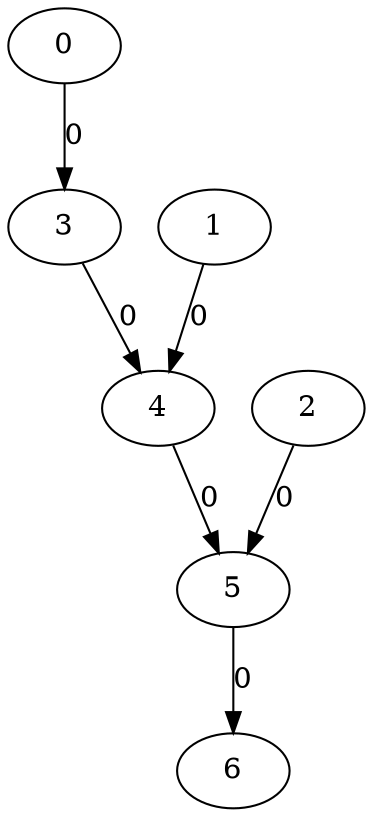 digraph G {
  0;
  1;
  2;
  3;
  4;
  5;
  6;
  
  
  0 -> 3 [label="0", ];
  1 -> 4 [label="0", ];
  2 -> 5 [label="0", ];
  3 -> 4 [label="0", ];
  4 -> 5 [label="0", ];
  5 -> 6 [label="0", ];
  
  }